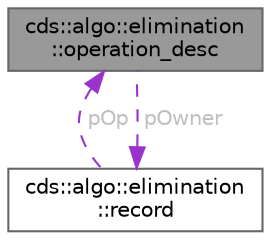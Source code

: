 digraph "cds::algo::elimination::operation_desc"
{
 // LATEX_PDF_SIZE
  bgcolor="transparent";
  edge [fontname=Helvetica,fontsize=10,labelfontname=Helvetica,labelfontsize=10];
  node [fontname=Helvetica,fontsize=10,shape=box,height=0.2,width=0.4];
  Node1 [id="Node000001",label="cds::algo::elimination\l::operation_desc",height=0.2,width=0.4,color="gray40", fillcolor="grey60", style="filled", fontcolor="black",tooltip="Base class describing an operation for eliminating"];
  Node2 -> Node1 [id="edge1_Node000001_Node000002",dir="back",color="darkorchid3",style="dashed",tooltip=" ",label=" pOwner",fontcolor="grey" ];
  Node2 [id="Node000002",label="cds::algo::elimination\l::record",height=0.2,width=0.4,color="gray40", fillcolor="white", style="filled",URL="$structcds_1_1algo_1_1elimination_1_1record.html",tooltip="Per-thread elimination record"];
  Node1 -> Node2 [id="edge2_Node000002_Node000001",dir="back",color="darkorchid3",style="dashed",tooltip=" ",label=" pOp",fontcolor="grey" ];
}
